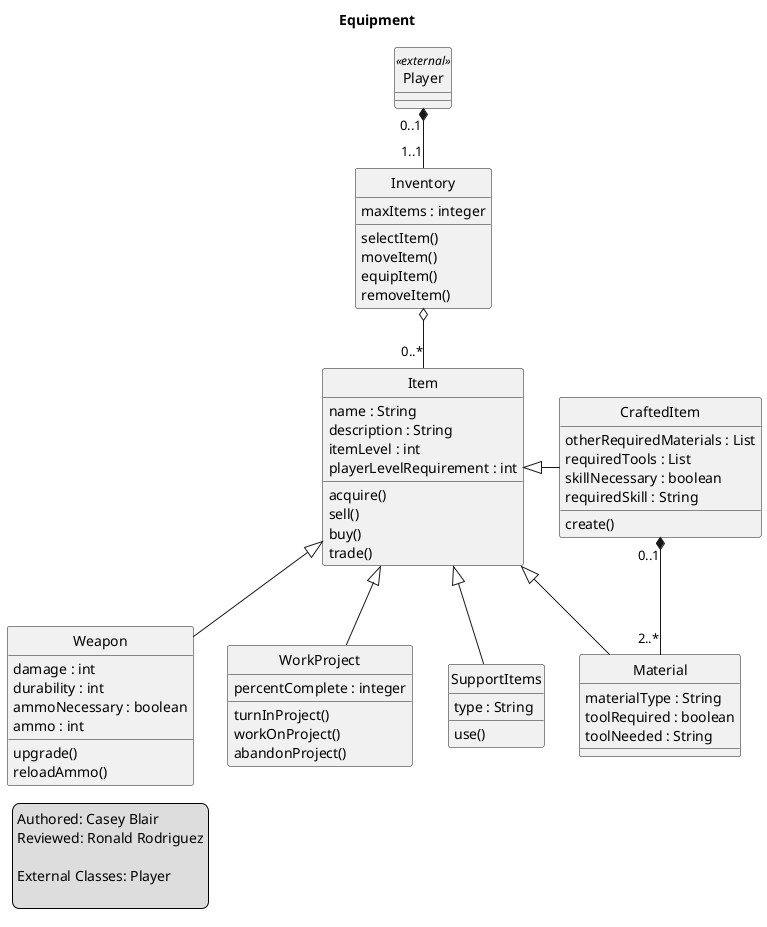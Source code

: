 @startuml
title Equipment
hide circles

legend left
	Authored: Casey Blair
	Reviewed: Ronald Rodriguez

	External Classes: Player

endlegend
class Player <<external>>

class Inventory {
selectItem()
moveItem()
equipItem()
removeItem()
maxItems : integer
}

class Item{
acquire()
sell()
buy()
trade()
name : String
description : String
itemLevel : int
playerLevelRequirement : int
}

class Weapon{
upgrade()
reloadAmmo()
damage : int
durability : int
ammoNecessary : boolean
ammo : int
}

class WorkProject{
turnInProject()
workOnProject()
abandonProject()
percentComplete : integer
}


class SupportItems{
type : String
use()
}

class CraftedItem{
create()
otherRequiredMaterials : List
requiredTools : List
skillNecessary : boolean
requiredSkill : String
}

class Material{
materialType : String
toolRequired : boolean
toolNeeded : String
}

Player "0..1" *-- "1..1" Inventory
Inventory o-- "0..*" Item
Item <|-- Weapon
Item <|-- WorkProject
Item <|-- SupportItems
Item  <|-right- CraftedItem
Item <|-down- Material
CraftedItem "0..1" *-- "2..*" Material


@enduml
